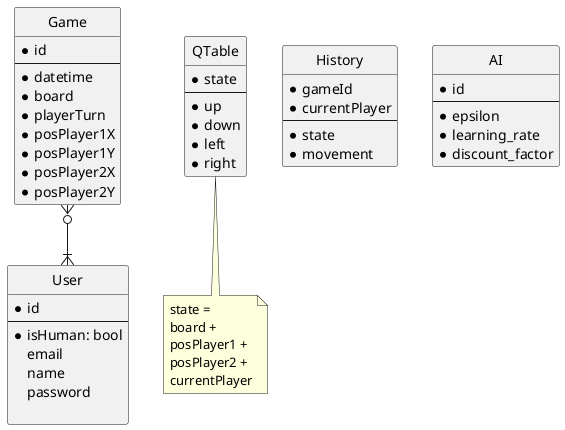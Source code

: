 @startuml database

hide circle

entity Game{
    *id
    --
    *datetime
    *board
    *playerTurn
    *posPlayer1X
    *posPlayer1Y
    *posPlayer2X
    *posPlayer2Y
}


entity User{
    *id
    --
    *isHuman: bool
    email
    name
    password

}

entity QTable {
    *state
    --
    *up
    *down
    *left
    *right
}
note bottom
state =
board +
posPlayer1 +
posPlayer2 +
currentPlayer
end note

entity History {
    *gameId
    *currentPlayer
    --
    *state
    *movement
}

entity AI {
    *id
    --
    *epsilon
    *learning_rate
    *discount_factor
}


Game }o--|{ User
' note left
' à voir si on garde le
' Many To Many
' pour les relations
' --
' joachim :
' oui puisqu'on aura toujours
' soit 2 joueurs l'un contre l'autre -> 2
' soit 1 joueur contre ia -> 1
' soit 2 ia -> 0
' end note

@enduml